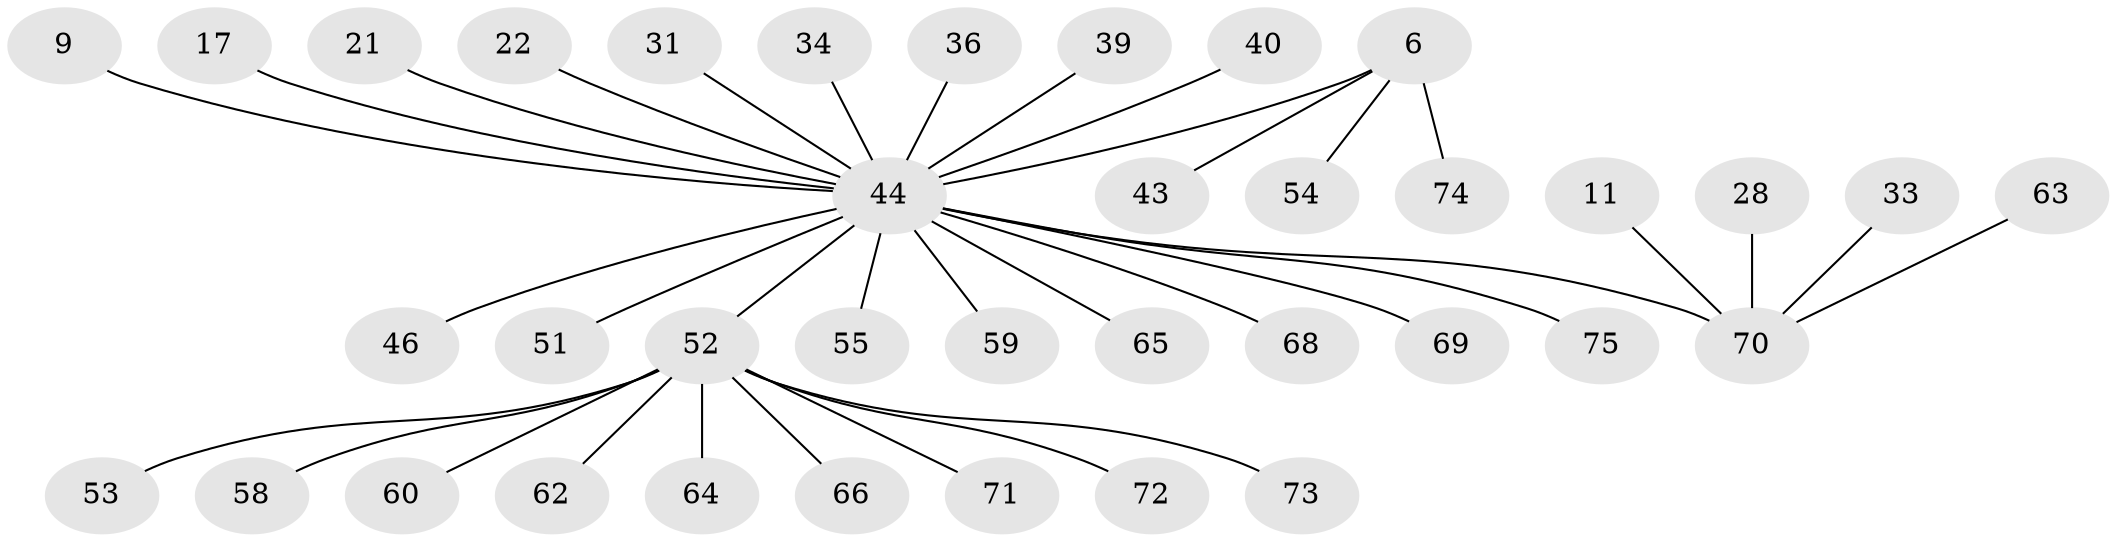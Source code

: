// original degree distribution, {7: 0.05333333333333334, 8: 0.013333333333333334, 5: 0.04, 13: 0.013333333333333334, 2: 0.22666666666666666, 1: 0.6, 3: 0.04, 4: 0.013333333333333334}
// Generated by graph-tools (version 1.1) at 2025/47/03/09/25 04:47:10]
// undirected, 37 vertices, 36 edges
graph export_dot {
graph [start="1"]
  node [color=gray90,style=filled];
  6;
  9;
  11;
  17;
  21;
  22;
  28;
  31;
  33;
  34;
  36;
  39 [super="+32"];
  40;
  43 [super="+29"];
  44 [super="+4+5"];
  46;
  51 [super="+42"];
  52 [super="+45+48+18+20+25+26+37+47"];
  53;
  54 [super="+49"];
  55;
  58;
  59;
  60;
  62;
  63;
  64;
  65 [super="+61"];
  66;
  68;
  69 [super="+67"];
  70 [super="+27+8"];
  71;
  72 [super="+24"];
  73 [super="+57"];
  74;
  75;
  6 -- 44 [weight=2];
  6 -- 74;
  6 -- 43;
  6 -- 54;
  9 -- 44;
  11 -- 70;
  17 -- 44;
  21 -- 44;
  22 -- 44;
  28 -- 70;
  31 -- 44;
  33 -- 70;
  34 -- 44;
  36 -- 44;
  39 -- 44;
  40 -- 44;
  44 -- 70 [weight=2];
  44 -- 75;
  44 -- 68;
  44 -- 46;
  44 -- 55;
  44 -- 59;
  44 -- 51;
  44 -- 52 [weight=3];
  44 -- 65;
  44 -- 69;
  52 -- 64;
  52 -- 66;
  52 -- 71;
  52 -- 72;
  52 -- 53;
  52 -- 58;
  52 -- 60;
  52 -- 62;
  52 -- 73;
  63 -- 70;
}
